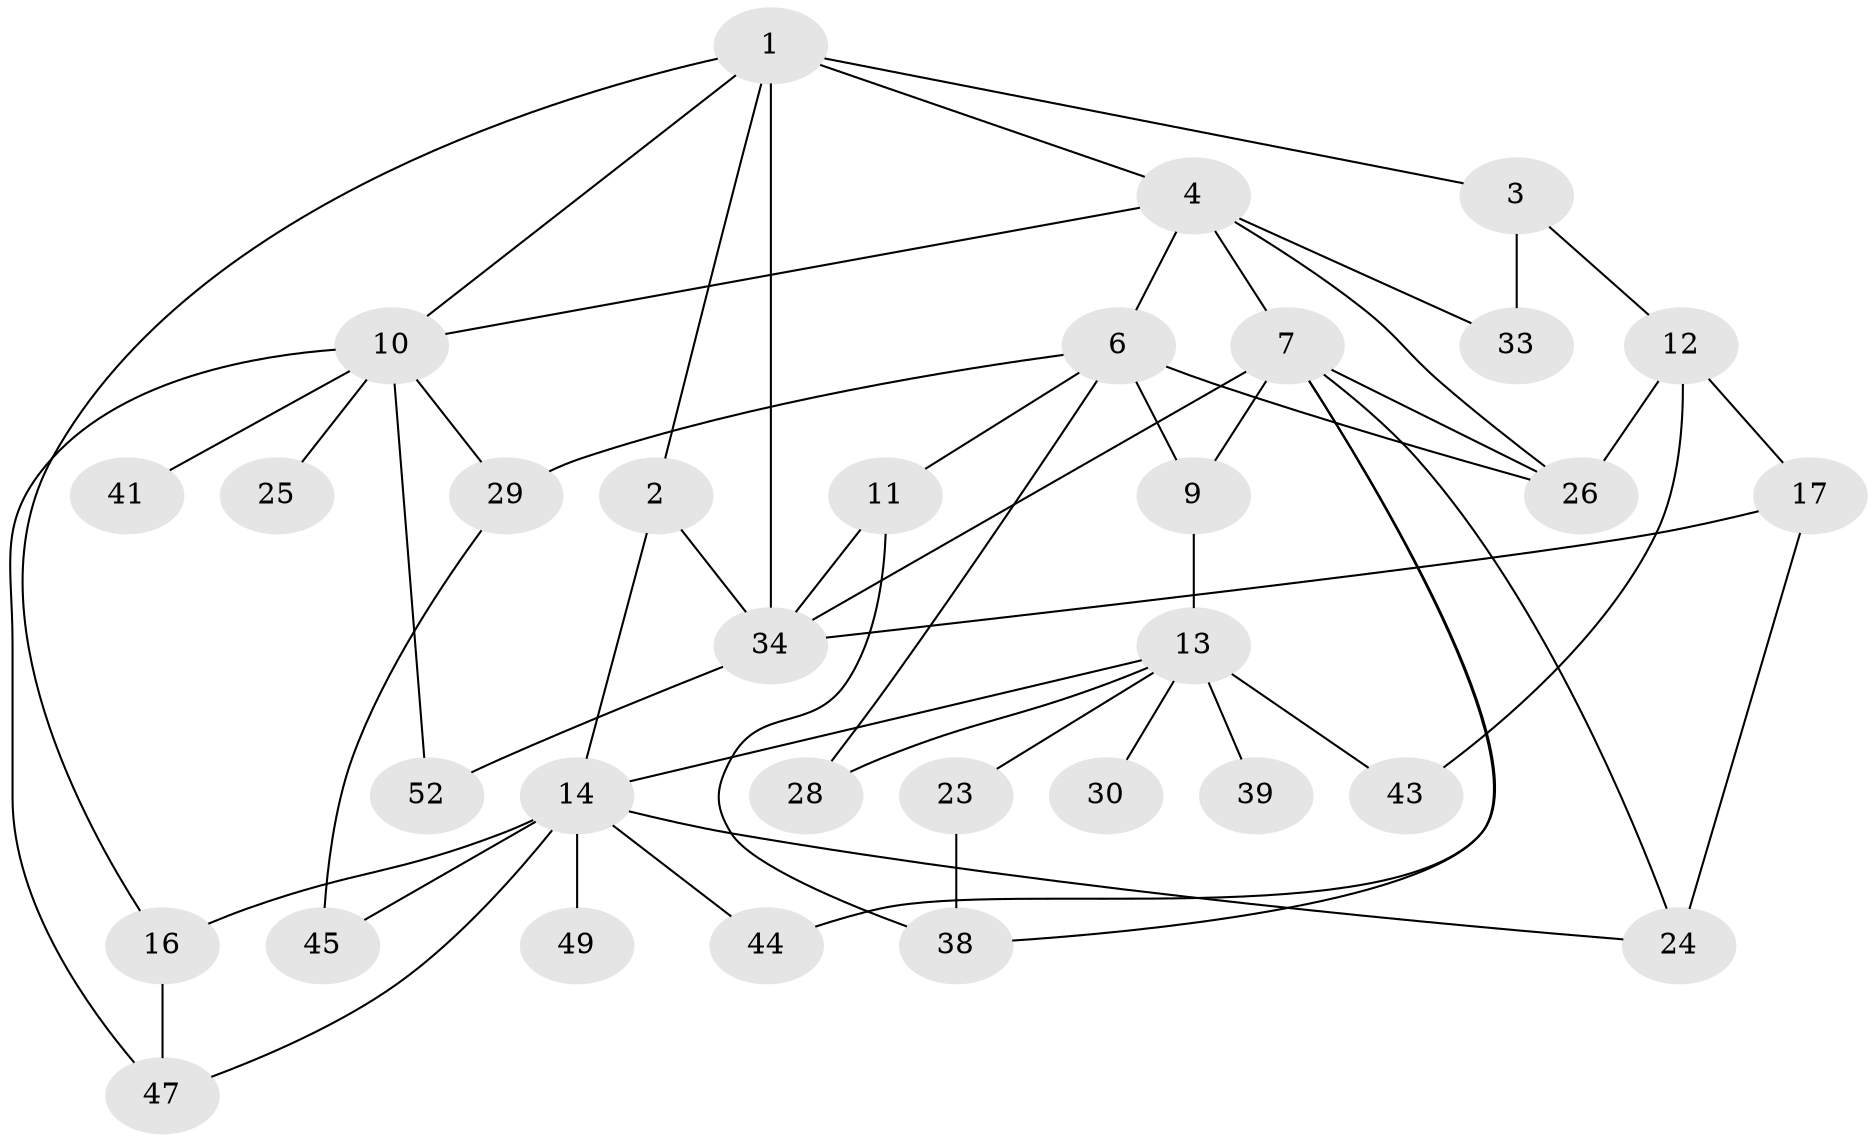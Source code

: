 // Generated by graph-tools (version 1.1) at 2025/51/02/27/25 19:51:39]
// undirected, 32 vertices, 55 edges
graph export_dot {
graph [start="1"]
  node [color=gray90,style=filled];
  1 [super="+5"];
  2 [super="+48"];
  3 [super="+8"];
  4 [super="+35"];
  6 [super="+22"];
  7 [super="+19"];
  9;
  10 [super="+21"];
  11;
  12 [super="+15"];
  13 [super="+18"];
  14 [super="+20"];
  16 [super="+31"];
  17 [super="+42"];
  23 [super="+40"];
  24 [super="+27"];
  25 [super="+51"];
  26 [super="+50"];
  28 [super="+32"];
  29 [super="+53"];
  30;
  33 [super="+36"];
  34 [super="+37"];
  38 [super="+46"];
  39;
  41;
  43;
  44;
  45;
  47;
  49;
  52;
  1 -- 2;
  1 -- 3;
  1 -- 4;
  1 -- 10;
  1 -- 16;
  1 -- 34 [weight=2];
  2 -- 14;
  2 -- 34;
  3 -- 33;
  3 -- 12;
  4 -- 6;
  4 -- 7;
  4 -- 33;
  4 -- 10;
  4 -- 26;
  6 -- 9;
  6 -- 11;
  6 -- 26;
  6 -- 29;
  6 -- 28;
  7 -- 26;
  7 -- 38;
  7 -- 9;
  7 -- 24;
  7 -- 34;
  7 -- 44;
  9 -- 13;
  10 -- 25;
  10 -- 41;
  10 -- 47;
  10 -- 29;
  10 -- 52;
  11 -- 34;
  11 -- 38;
  12 -- 17;
  12 -- 26;
  12 -- 43;
  13 -- 28;
  13 -- 30;
  13 -- 43;
  13 -- 23;
  13 -- 39;
  13 -- 14 [weight=2];
  14 -- 49;
  14 -- 45;
  14 -- 47;
  14 -- 24;
  14 -- 16;
  14 -- 44;
  16 -- 47;
  17 -- 34;
  17 -- 24;
  23 -- 38;
  29 -- 45;
  34 -- 52;
}
